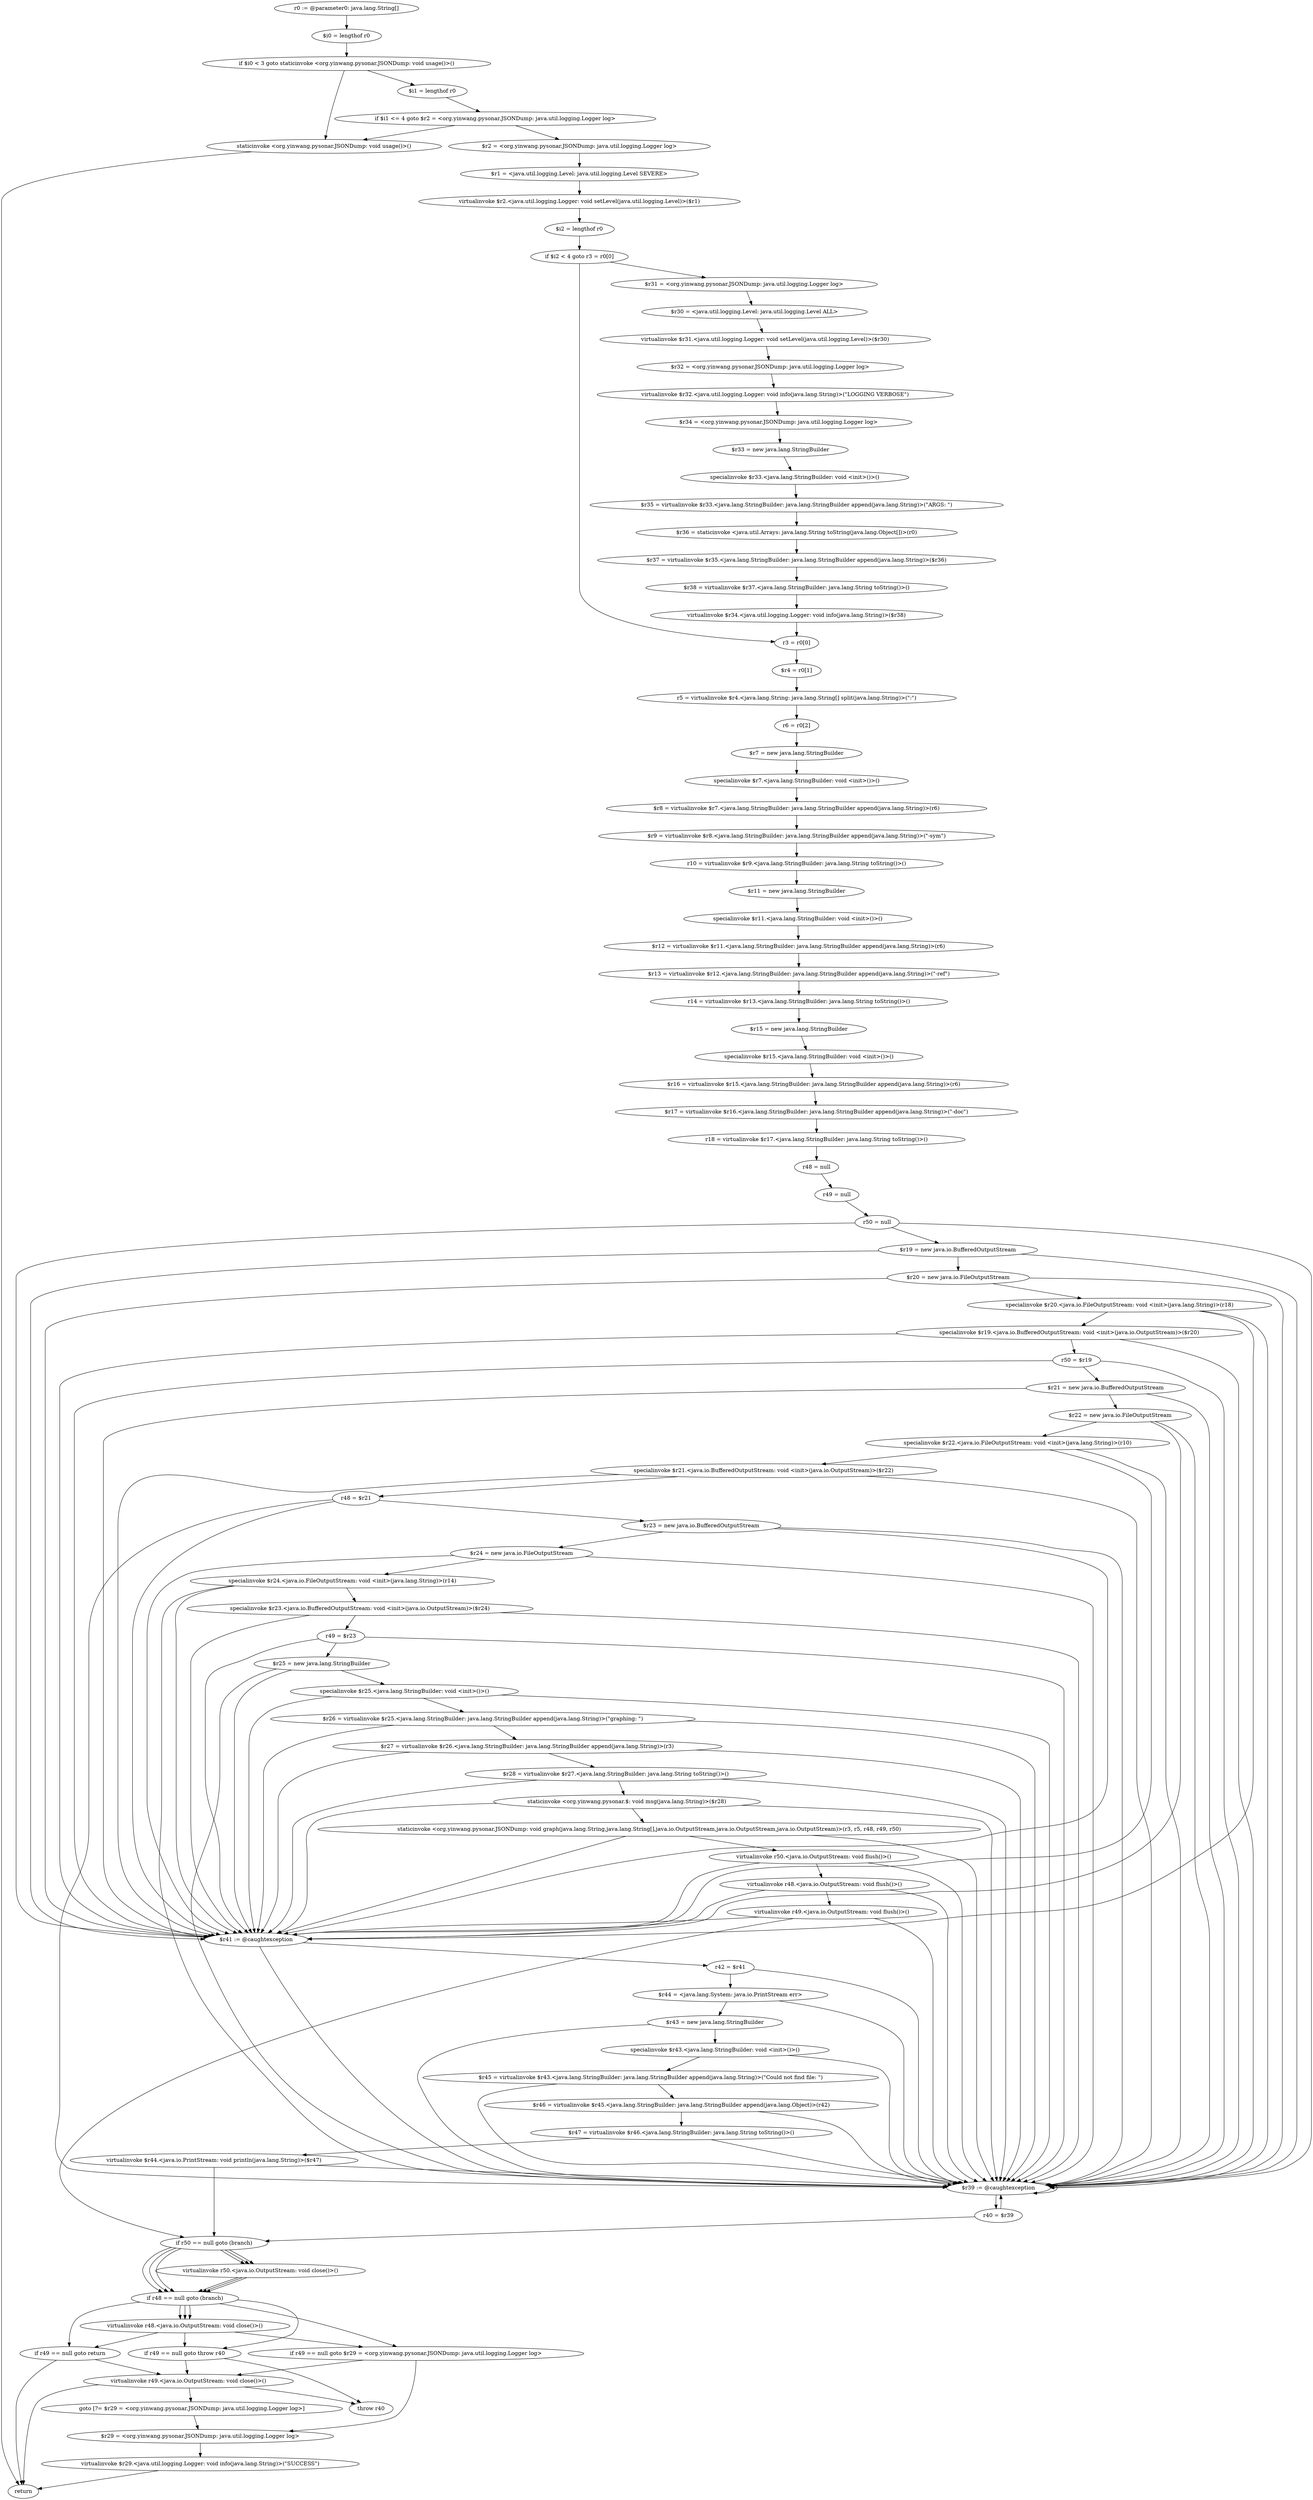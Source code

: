 digraph "unitGraph" {
    "r0 := @parameter0: java.lang.String[]"
    "$i0 = lengthof r0"
    "if $i0 < 3 goto staticinvoke <org.yinwang.pysonar.JSONDump: void usage()>()"
    "$i1 = lengthof r0"
    "if $i1 <= 4 goto $r2 = <org.yinwang.pysonar.JSONDump: java.util.logging.Logger log>"
    "staticinvoke <org.yinwang.pysonar.JSONDump: void usage()>()"
    "return"
    "$r2 = <org.yinwang.pysonar.JSONDump: java.util.logging.Logger log>"
    "$r1 = <java.util.logging.Level: java.util.logging.Level SEVERE>"
    "virtualinvoke $r2.<java.util.logging.Logger: void setLevel(java.util.logging.Level)>($r1)"
    "$i2 = lengthof r0"
    "if $i2 < 4 goto r3 = r0[0]"
    "$r31 = <org.yinwang.pysonar.JSONDump: java.util.logging.Logger log>"
    "$r30 = <java.util.logging.Level: java.util.logging.Level ALL>"
    "virtualinvoke $r31.<java.util.logging.Logger: void setLevel(java.util.logging.Level)>($r30)"
    "$r32 = <org.yinwang.pysonar.JSONDump: java.util.logging.Logger log>"
    "virtualinvoke $r32.<java.util.logging.Logger: void info(java.lang.String)>(\"LOGGING VERBOSE\")"
    "$r34 = <org.yinwang.pysonar.JSONDump: java.util.logging.Logger log>"
    "$r33 = new java.lang.StringBuilder"
    "specialinvoke $r33.<java.lang.StringBuilder: void <init>()>()"
    "$r35 = virtualinvoke $r33.<java.lang.StringBuilder: java.lang.StringBuilder append(java.lang.String)>(\"ARGS: \")"
    "$r36 = staticinvoke <java.util.Arrays: java.lang.String toString(java.lang.Object[])>(r0)"
    "$r37 = virtualinvoke $r35.<java.lang.StringBuilder: java.lang.StringBuilder append(java.lang.String)>($r36)"
    "$r38 = virtualinvoke $r37.<java.lang.StringBuilder: java.lang.String toString()>()"
    "virtualinvoke $r34.<java.util.logging.Logger: void info(java.lang.String)>($r38)"
    "r3 = r0[0]"
    "$r4 = r0[1]"
    "r5 = virtualinvoke $r4.<java.lang.String: java.lang.String[] split(java.lang.String)>(\":\")"
    "r6 = r0[2]"
    "$r7 = new java.lang.StringBuilder"
    "specialinvoke $r7.<java.lang.StringBuilder: void <init>()>()"
    "$r8 = virtualinvoke $r7.<java.lang.StringBuilder: java.lang.StringBuilder append(java.lang.String)>(r6)"
    "$r9 = virtualinvoke $r8.<java.lang.StringBuilder: java.lang.StringBuilder append(java.lang.String)>(\"-sym\")"
    "r10 = virtualinvoke $r9.<java.lang.StringBuilder: java.lang.String toString()>()"
    "$r11 = new java.lang.StringBuilder"
    "specialinvoke $r11.<java.lang.StringBuilder: void <init>()>()"
    "$r12 = virtualinvoke $r11.<java.lang.StringBuilder: java.lang.StringBuilder append(java.lang.String)>(r6)"
    "$r13 = virtualinvoke $r12.<java.lang.StringBuilder: java.lang.StringBuilder append(java.lang.String)>(\"-ref\")"
    "r14 = virtualinvoke $r13.<java.lang.StringBuilder: java.lang.String toString()>()"
    "$r15 = new java.lang.StringBuilder"
    "specialinvoke $r15.<java.lang.StringBuilder: void <init>()>()"
    "$r16 = virtualinvoke $r15.<java.lang.StringBuilder: java.lang.StringBuilder append(java.lang.String)>(r6)"
    "$r17 = virtualinvoke $r16.<java.lang.StringBuilder: java.lang.StringBuilder append(java.lang.String)>(\"-doc\")"
    "r18 = virtualinvoke $r17.<java.lang.StringBuilder: java.lang.String toString()>()"
    "r48 = null"
    "r49 = null"
    "r50 = null"
    "$r19 = new java.io.BufferedOutputStream"
    "$r20 = new java.io.FileOutputStream"
    "specialinvoke $r20.<java.io.FileOutputStream: void <init>(java.lang.String)>(r18)"
    "specialinvoke $r19.<java.io.BufferedOutputStream: void <init>(java.io.OutputStream)>($r20)"
    "r50 = $r19"
    "$r21 = new java.io.BufferedOutputStream"
    "$r22 = new java.io.FileOutputStream"
    "specialinvoke $r22.<java.io.FileOutputStream: void <init>(java.lang.String)>(r10)"
    "specialinvoke $r21.<java.io.BufferedOutputStream: void <init>(java.io.OutputStream)>($r22)"
    "r48 = $r21"
    "$r23 = new java.io.BufferedOutputStream"
    "$r24 = new java.io.FileOutputStream"
    "specialinvoke $r24.<java.io.FileOutputStream: void <init>(java.lang.String)>(r14)"
    "specialinvoke $r23.<java.io.BufferedOutputStream: void <init>(java.io.OutputStream)>($r24)"
    "r49 = $r23"
    "$r25 = new java.lang.StringBuilder"
    "specialinvoke $r25.<java.lang.StringBuilder: void <init>()>()"
    "$r26 = virtualinvoke $r25.<java.lang.StringBuilder: java.lang.StringBuilder append(java.lang.String)>(\"graphing: \")"
    "$r27 = virtualinvoke $r26.<java.lang.StringBuilder: java.lang.StringBuilder append(java.lang.String)>(r3)"
    "$r28 = virtualinvoke $r27.<java.lang.StringBuilder: java.lang.String toString()>()"
    "staticinvoke <org.yinwang.pysonar.$: void msg(java.lang.String)>($r28)"
    "staticinvoke <org.yinwang.pysonar.JSONDump: void graph(java.lang.String,java.lang.String[],java.io.OutputStream,java.io.OutputStream,java.io.OutputStream)>(r3, r5, r48, r49, r50)"
    "virtualinvoke r50.<java.io.OutputStream: void flush()>()"
    "virtualinvoke r48.<java.io.OutputStream: void flush()>()"
    "virtualinvoke r49.<java.io.OutputStream: void flush()>()"
    "if r50 == null goto (branch)"
    "virtualinvoke r50.<java.io.OutputStream: void close()>()"
    "if r48 == null goto (branch)"
    "virtualinvoke r48.<java.io.OutputStream: void close()>()"
    "if r49 == null goto $r29 = <org.yinwang.pysonar.JSONDump: java.util.logging.Logger log>"
    "virtualinvoke r49.<java.io.OutputStream: void close()>()"
    "goto [?= $r29 = <org.yinwang.pysonar.JSONDump: java.util.logging.Logger log>]"
    "$r41 := @caughtexception"
    "r42 = $r41"
    "$r44 = <java.lang.System: java.io.PrintStream err>"
    "$r43 = new java.lang.StringBuilder"
    "specialinvoke $r43.<java.lang.StringBuilder: void <init>()>()"
    "$r45 = virtualinvoke $r43.<java.lang.StringBuilder: java.lang.StringBuilder append(java.lang.String)>(\"Could not find file: \")"
    "$r46 = virtualinvoke $r45.<java.lang.StringBuilder: java.lang.StringBuilder append(java.lang.Object)>(r42)"
    "$r47 = virtualinvoke $r46.<java.lang.StringBuilder: java.lang.String toString()>()"
    "virtualinvoke $r44.<java.io.PrintStream: void println(java.lang.String)>($r47)"
    "if r49 == null goto return"
    "$r39 := @caughtexception"
    "r40 = $r39"
    "if r49 == null goto throw r40"
    "throw r40"
    "$r29 = <org.yinwang.pysonar.JSONDump: java.util.logging.Logger log>"
    "virtualinvoke $r29.<java.util.logging.Logger: void info(java.lang.String)>(\"SUCCESS\")"
    "r0 := @parameter0: java.lang.String[]"->"$i0 = lengthof r0";
    "$i0 = lengthof r0"->"if $i0 < 3 goto staticinvoke <org.yinwang.pysonar.JSONDump: void usage()>()";
    "if $i0 < 3 goto staticinvoke <org.yinwang.pysonar.JSONDump: void usage()>()"->"$i1 = lengthof r0";
    "if $i0 < 3 goto staticinvoke <org.yinwang.pysonar.JSONDump: void usage()>()"->"staticinvoke <org.yinwang.pysonar.JSONDump: void usage()>()";
    "$i1 = lengthof r0"->"if $i1 <= 4 goto $r2 = <org.yinwang.pysonar.JSONDump: java.util.logging.Logger log>";
    "if $i1 <= 4 goto $r2 = <org.yinwang.pysonar.JSONDump: java.util.logging.Logger log>"->"staticinvoke <org.yinwang.pysonar.JSONDump: void usage()>()";
    "if $i1 <= 4 goto $r2 = <org.yinwang.pysonar.JSONDump: java.util.logging.Logger log>"->"$r2 = <org.yinwang.pysonar.JSONDump: java.util.logging.Logger log>";
    "staticinvoke <org.yinwang.pysonar.JSONDump: void usage()>()"->"return";
    "$r2 = <org.yinwang.pysonar.JSONDump: java.util.logging.Logger log>"->"$r1 = <java.util.logging.Level: java.util.logging.Level SEVERE>";
    "$r1 = <java.util.logging.Level: java.util.logging.Level SEVERE>"->"virtualinvoke $r2.<java.util.logging.Logger: void setLevel(java.util.logging.Level)>($r1)";
    "virtualinvoke $r2.<java.util.logging.Logger: void setLevel(java.util.logging.Level)>($r1)"->"$i2 = lengthof r0";
    "$i2 = lengthof r0"->"if $i2 < 4 goto r3 = r0[0]";
    "if $i2 < 4 goto r3 = r0[0]"->"$r31 = <org.yinwang.pysonar.JSONDump: java.util.logging.Logger log>";
    "if $i2 < 4 goto r3 = r0[0]"->"r3 = r0[0]";
    "$r31 = <org.yinwang.pysonar.JSONDump: java.util.logging.Logger log>"->"$r30 = <java.util.logging.Level: java.util.logging.Level ALL>";
    "$r30 = <java.util.logging.Level: java.util.logging.Level ALL>"->"virtualinvoke $r31.<java.util.logging.Logger: void setLevel(java.util.logging.Level)>($r30)";
    "virtualinvoke $r31.<java.util.logging.Logger: void setLevel(java.util.logging.Level)>($r30)"->"$r32 = <org.yinwang.pysonar.JSONDump: java.util.logging.Logger log>";
    "$r32 = <org.yinwang.pysonar.JSONDump: java.util.logging.Logger log>"->"virtualinvoke $r32.<java.util.logging.Logger: void info(java.lang.String)>(\"LOGGING VERBOSE\")";
    "virtualinvoke $r32.<java.util.logging.Logger: void info(java.lang.String)>(\"LOGGING VERBOSE\")"->"$r34 = <org.yinwang.pysonar.JSONDump: java.util.logging.Logger log>";
    "$r34 = <org.yinwang.pysonar.JSONDump: java.util.logging.Logger log>"->"$r33 = new java.lang.StringBuilder";
    "$r33 = new java.lang.StringBuilder"->"specialinvoke $r33.<java.lang.StringBuilder: void <init>()>()";
    "specialinvoke $r33.<java.lang.StringBuilder: void <init>()>()"->"$r35 = virtualinvoke $r33.<java.lang.StringBuilder: java.lang.StringBuilder append(java.lang.String)>(\"ARGS: \")";
    "$r35 = virtualinvoke $r33.<java.lang.StringBuilder: java.lang.StringBuilder append(java.lang.String)>(\"ARGS: \")"->"$r36 = staticinvoke <java.util.Arrays: java.lang.String toString(java.lang.Object[])>(r0)";
    "$r36 = staticinvoke <java.util.Arrays: java.lang.String toString(java.lang.Object[])>(r0)"->"$r37 = virtualinvoke $r35.<java.lang.StringBuilder: java.lang.StringBuilder append(java.lang.String)>($r36)";
    "$r37 = virtualinvoke $r35.<java.lang.StringBuilder: java.lang.StringBuilder append(java.lang.String)>($r36)"->"$r38 = virtualinvoke $r37.<java.lang.StringBuilder: java.lang.String toString()>()";
    "$r38 = virtualinvoke $r37.<java.lang.StringBuilder: java.lang.String toString()>()"->"virtualinvoke $r34.<java.util.logging.Logger: void info(java.lang.String)>($r38)";
    "virtualinvoke $r34.<java.util.logging.Logger: void info(java.lang.String)>($r38)"->"r3 = r0[0]";
    "r3 = r0[0]"->"$r4 = r0[1]";
    "$r4 = r0[1]"->"r5 = virtualinvoke $r4.<java.lang.String: java.lang.String[] split(java.lang.String)>(\":\")";
    "r5 = virtualinvoke $r4.<java.lang.String: java.lang.String[] split(java.lang.String)>(\":\")"->"r6 = r0[2]";
    "r6 = r0[2]"->"$r7 = new java.lang.StringBuilder";
    "$r7 = new java.lang.StringBuilder"->"specialinvoke $r7.<java.lang.StringBuilder: void <init>()>()";
    "specialinvoke $r7.<java.lang.StringBuilder: void <init>()>()"->"$r8 = virtualinvoke $r7.<java.lang.StringBuilder: java.lang.StringBuilder append(java.lang.String)>(r6)";
    "$r8 = virtualinvoke $r7.<java.lang.StringBuilder: java.lang.StringBuilder append(java.lang.String)>(r6)"->"$r9 = virtualinvoke $r8.<java.lang.StringBuilder: java.lang.StringBuilder append(java.lang.String)>(\"-sym\")";
    "$r9 = virtualinvoke $r8.<java.lang.StringBuilder: java.lang.StringBuilder append(java.lang.String)>(\"-sym\")"->"r10 = virtualinvoke $r9.<java.lang.StringBuilder: java.lang.String toString()>()";
    "r10 = virtualinvoke $r9.<java.lang.StringBuilder: java.lang.String toString()>()"->"$r11 = new java.lang.StringBuilder";
    "$r11 = new java.lang.StringBuilder"->"specialinvoke $r11.<java.lang.StringBuilder: void <init>()>()";
    "specialinvoke $r11.<java.lang.StringBuilder: void <init>()>()"->"$r12 = virtualinvoke $r11.<java.lang.StringBuilder: java.lang.StringBuilder append(java.lang.String)>(r6)";
    "$r12 = virtualinvoke $r11.<java.lang.StringBuilder: java.lang.StringBuilder append(java.lang.String)>(r6)"->"$r13 = virtualinvoke $r12.<java.lang.StringBuilder: java.lang.StringBuilder append(java.lang.String)>(\"-ref\")";
    "$r13 = virtualinvoke $r12.<java.lang.StringBuilder: java.lang.StringBuilder append(java.lang.String)>(\"-ref\")"->"r14 = virtualinvoke $r13.<java.lang.StringBuilder: java.lang.String toString()>()";
    "r14 = virtualinvoke $r13.<java.lang.StringBuilder: java.lang.String toString()>()"->"$r15 = new java.lang.StringBuilder";
    "$r15 = new java.lang.StringBuilder"->"specialinvoke $r15.<java.lang.StringBuilder: void <init>()>()";
    "specialinvoke $r15.<java.lang.StringBuilder: void <init>()>()"->"$r16 = virtualinvoke $r15.<java.lang.StringBuilder: java.lang.StringBuilder append(java.lang.String)>(r6)";
    "$r16 = virtualinvoke $r15.<java.lang.StringBuilder: java.lang.StringBuilder append(java.lang.String)>(r6)"->"$r17 = virtualinvoke $r16.<java.lang.StringBuilder: java.lang.StringBuilder append(java.lang.String)>(\"-doc\")";
    "$r17 = virtualinvoke $r16.<java.lang.StringBuilder: java.lang.StringBuilder append(java.lang.String)>(\"-doc\")"->"r18 = virtualinvoke $r17.<java.lang.StringBuilder: java.lang.String toString()>()";
    "r18 = virtualinvoke $r17.<java.lang.StringBuilder: java.lang.String toString()>()"->"r48 = null";
    "r48 = null"->"r49 = null";
    "r49 = null"->"r50 = null";
    "r50 = null"->"$r41 := @caughtexception";
    "r50 = null"->"$r39 := @caughtexception";
    "r50 = null"->"$r19 = new java.io.BufferedOutputStream";
    "$r19 = new java.io.BufferedOutputStream"->"$r41 := @caughtexception";
    "$r19 = new java.io.BufferedOutputStream"->"$r39 := @caughtexception";
    "$r19 = new java.io.BufferedOutputStream"->"$r20 = new java.io.FileOutputStream";
    "$r20 = new java.io.FileOutputStream"->"$r41 := @caughtexception";
    "$r20 = new java.io.FileOutputStream"->"$r39 := @caughtexception";
    "$r20 = new java.io.FileOutputStream"->"specialinvoke $r20.<java.io.FileOutputStream: void <init>(java.lang.String)>(r18)";
    "specialinvoke $r20.<java.io.FileOutputStream: void <init>(java.lang.String)>(r18)"->"$r41 := @caughtexception";
    "specialinvoke $r20.<java.io.FileOutputStream: void <init>(java.lang.String)>(r18)"->"$r39 := @caughtexception";
    "specialinvoke $r20.<java.io.FileOutputStream: void <init>(java.lang.String)>(r18)"->"specialinvoke $r19.<java.io.BufferedOutputStream: void <init>(java.io.OutputStream)>($r20)";
    "specialinvoke $r19.<java.io.BufferedOutputStream: void <init>(java.io.OutputStream)>($r20)"->"$r41 := @caughtexception";
    "specialinvoke $r19.<java.io.BufferedOutputStream: void <init>(java.io.OutputStream)>($r20)"->"$r39 := @caughtexception";
    "specialinvoke $r19.<java.io.BufferedOutputStream: void <init>(java.io.OutputStream)>($r20)"->"r50 = $r19";
    "r50 = $r19"->"$r41 := @caughtexception";
    "r50 = $r19"->"$r39 := @caughtexception";
    "r50 = $r19"->"$r21 = new java.io.BufferedOutputStream";
    "$r21 = new java.io.BufferedOutputStream"->"$r41 := @caughtexception";
    "$r21 = new java.io.BufferedOutputStream"->"$r39 := @caughtexception";
    "$r21 = new java.io.BufferedOutputStream"->"$r22 = new java.io.FileOutputStream";
    "$r22 = new java.io.FileOutputStream"->"$r41 := @caughtexception";
    "$r22 = new java.io.FileOutputStream"->"$r39 := @caughtexception";
    "$r22 = new java.io.FileOutputStream"->"specialinvoke $r22.<java.io.FileOutputStream: void <init>(java.lang.String)>(r10)";
    "specialinvoke $r22.<java.io.FileOutputStream: void <init>(java.lang.String)>(r10)"->"$r41 := @caughtexception";
    "specialinvoke $r22.<java.io.FileOutputStream: void <init>(java.lang.String)>(r10)"->"$r39 := @caughtexception";
    "specialinvoke $r22.<java.io.FileOutputStream: void <init>(java.lang.String)>(r10)"->"specialinvoke $r21.<java.io.BufferedOutputStream: void <init>(java.io.OutputStream)>($r22)";
    "specialinvoke $r21.<java.io.BufferedOutputStream: void <init>(java.io.OutputStream)>($r22)"->"$r41 := @caughtexception";
    "specialinvoke $r21.<java.io.BufferedOutputStream: void <init>(java.io.OutputStream)>($r22)"->"$r39 := @caughtexception";
    "specialinvoke $r21.<java.io.BufferedOutputStream: void <init>(java.io.OutputStream)>($r22)"->"r48 = $r21";
    "r48 = $r21"->"$r41 := @caughtexception";
    "r48 = $r21"->"$r39 := @caughtexception";
    "r48 = $r21"->"$r23 = new java.io.BufferedOutputStream";
    "$r23 = new java.io.BufferedOutputStream"->"$r41 := @caughtexception";
    "$r23 = new java.io.BufferedOutputStream"->"$r39 := @caughtexception";
    "$r23 = new java.io.BufferedOutputStream"->"$r24 = new java.io.FileOutputStream";
    "$r24 = new java.io.FileOutputStream"->"$r41 := @caughtexception";
    "$r24 = new java.io.FileOutputStream"->"$r39 := @caughtexception";
    "$r24 = new java.io.FileOutputStream"->"specialinvoke $r24.<java.io.FileOutputStream: void <init>(java.lang.String)>(r14)";
    "specialinvoke $r24.<java.io.FileOutputStream: void <init>(java.lang.String)>(r14)"->"$r41 := @caughtexception";
    "specialinvoke $r24.<java.io.FileOutputStream: void <init>(java.lang.String)>(r14)"->"$r39 := @caughtexception";
    "specialinvoke $r24.<java.io.FileOutputStream: void <init>(java.lang.String)>(r14)"->"specialinvoke $r23.<java.io.BufferedOutputStream: void <init>(java.io.OutputStream)>($r24)";
    "specialinvoke $r23.<java.io.BufferedOutputStream: void <init>(java.io.OutputStream)>($r24)"->"$r41 := @caughtexception";
    "specialinvoke $r23.<java.io.BufferedOutputStream: void <init>(java.io.OutputStream)>($r24)"->"$r39 := @caughtexception";
    "specialinvoke $r23.<java.io.BufferedOutputStream: void <init>(java.io.OutputStream)>($r24)"->"r49 = $r23";
    "r49 = $r23"->"$r41 := @caughtexception";
    "r49 = $r23"->"$r39 := @caughtexception";
    "r49 = $r23"->"$r25 = new java.lang.StringBuilder";
    "$r25 = new java.lang.StringBuilder"->"$r41 := @caughtexception";
    "$r25 = new java.lang.StringBuilder"->"$r39 := @caughtexception";
    "$r25 = new java.lang.StringBuilder"->"specialinvoke $r25.<java.lang.StringBuilder: void <init>()>()";
    "specialinvoke $r25.<java.lang.StringBuilder: void <init>()>()"->"$r41 := @caughtexception";
    "specialinvoke $r25.<java.lang.StringBuilder: void <init>()>()"->"$r39 := @caughtexception";
    "specialinvoke $r25.<java.lang.StringBuilder: void <init>()>()"->"$r26 = virtualinvoke $r25.<java.lang.StringBuilder: java.lang.StringBuilder append(java.lang.String)>(\"graphing: \")";
    "$r26 = virtualinvoke $r25.<java.lang.StringBuilder: java.lang.StringBuilder append(java.lang.String)>(\"graphing: \")"->"$r41 := @caughtexception";
    "$r26 = virtualinvoke $r25.<java.lang.StringBuilder: java.lang.StringBuilder append(java.lang.String)>(\"graphing: \")"->"$r39 := @caughtexception";
    "$r26 = virtualinvoke $r25.<java.lang.StringBuilder: java.lang.StringBuilder append(java.lang.String)>(\"graphing: \")"->"$r27 = virtualinvoke $r26.<java.lang.StringBuilder: java.lang.StringBuilder append(java.lang.String)>(r3)";
    "$r27 = virtualinvoke $r26.<java.lang.StringBuilder: java.lang.StringBuilder append(java.lang.String)>(r3)"->"$r41 := @caughtexception";
    "$r27 = virtualinvoke $r26.<java.lang.StringBuilder: java.lang.StringBuilder append(java.lang.String)>(r3)"->"$r39 := @caughtexception";
    "$r27 = virtualinvoke $r26.<java.lang.StringBuilder: java.lang.StringBuilder append(java.lang.String)>(r3)"->"$r28 = virtualinvoke $r27.<java.lang.StringBuilder: java.lang.String toString()>()";
    "$r28 = virtualinvoke $r27.<java.lang.StringBuilder: java.lang.String toString()>()"->"$r41 := @caughtexception";
    "$r28 = virtualinvoke $r27.<java.lang.StringBuilder: java.lang.String toString()>()"->"$r39 := @caughtexception";
    "$r28 = virtualinvoke $r27.<java.lang.StringBuilder: java.lang.String toString()>()"->"staticinvoke <org.yinwang.pysonar.$: void msg(java.lang.String)>($r28)";
    "staticinvoke <org.yinwang.pysonar.$: void msg(java.lang.String)>($r28)"->"$r41 := @caughtexception";
    "staticinvoke <org.yinwang.pysonar.$: void msg(java.lang.String)>($r28)"->"$r39 := @caughtexception";
    "staticinvoke <org.yinwang.pysonar.$: void msg(java.lang.String)>($r28)"->"staticinvoke <org.yinwang.pysonar.JSONDump: void graph(java.lang.String,java.lang.String[],java.io.OutputStream,java.io.OutputStream,java.io.OutputStream)>(r3, r5, r48, r49, r50)";
    "staticinvoke <org.yinwang.pysonar.JSONDump: void graph(java.lang.String,java.lang.String[],java.io.OutputStream,java.io.OutputStream,java.io.OutputStream)>(r3, r5, r48, r49, r50)"->"$r41 := @caughtexception";
    "staticinvoke <org.yinwang.pysonar.JSONDump: void graph(java.lang.String,java.lang.String[],java.io.OutputStream,java.io.OutputStream,java.io.OutputStream)>(r3, r5, r48, r49, r50)"->"$r39 := @caughtexception";
    "staticinvoke <org.yinwang.pysonar.JSONDump: void graph(java.lang.String,java.lang.String[],java.io.OutputStream,java.io.OutputStream,java.io.OutputStream)>(r3, r5, r48, r49, r50)"->"virtualinvoke r50.<java.io.OutputStream: void flush()>()";
    "virtualinvoke r50.<java.io.OutputStream: void flush()>()"->"$r41 := @caughtexception";
    "virtualinvoke r50.<java.io.OutputStream: void flush()>()"->"$r39 := @caughtexception";
    "virtualinvoke r50.<java.io.OutputStream: void flush()>()"->"virtualinvoke r48.<java.io.OutputStream: void flush()>()";
    "virtualinvoke r48.<java.io.OutputStream: void flush()>()"->"$r41 := @caughtexception";
    "virtualinvoke r48.<java.io.OutputStream: void flush()>()"->"$r39 := @caughtexception";
    "virtualinvoke r48.<java.io.OutputStream: void flush()>()"->"virtualinvoke r49.<java.io.OutputStream: void flush()>()";
    "virtualinvoke r49.<java.io.OutputStream: void flush()>()"->"$r41 := @caughtexception";
    "virtualinvoke r49.<java.io.OutputStream: void flush()>()"->"$r39 := @caughtexception";
    "virtualinvoke r49.<java.io.OutputStream: void flush()>()"->"if r50 == null goto (branch)";
    "if r50 == null goto (branch)"->"virtualinvoke r50.<java.io.OutputStream: void close()>()";
    "if r50 == null goto (branch)"->"if r48 == null goto (branch)";
    "virtualinvoke r50.<java.io.OutputStream: void close()>()"->"if r48 == null goto (branch)";
    "if r48 == null goto (branch)"->"virtualinvoke r48.<java.io.OutputStream: void close()>()";
    "if r48 == null goto (branch)"->"if r49 == null goto $r29 = <org.yinwang.pysonar.JSONDump: java.util.logging.Logger log>";
    "virtualinvoke r48.<java.io.OutputStream: void close()>()"->"if r49 == null goto $r29 = <org.yinwang.pysonar.JSONDump: java.util.logging.Logger log>";
    "if r49 == null goto $r29 = <org.yinwang.pysonar.JSONDump: java.util.logging.Logger log>"->"virtualinvoke r49.<java.io.OutputStream: void close()>()";
    "if r49 == null goto $r29 = <org.yinwang.pysonar.JSONDump: java.util.logging.Logger log>"->"$r29 = <org.yinwang.pysonar.JSONDump: java.util.logging.Logger log>";
    "virtualinvoke r49.<java.io.OutputStream: void close()>()"->"goto [?= $r29 = <org.yinwang.pysonar.JSONDump: java.util.logging.Logger log>]";
    "goto [?= $r29 = <org.yinwang.pysonar.JSONDump: java.util.logging.Logger log>]"->"$r29 = <org.yinwang.pysonar.JSONDump: java.util.logging.Logger log>";
    "$r41 := @caughtexception"->"r42 = $r41";
    "$r41 := @caughtexception"->"$r39 := @caughtexception";
    "r42 = $r41"->"$r44 = <java.lang.System: java.io.PrintStream err>";
    "r42 = $r41"->"$r39 := @caughtexception";
    "$r44 = <java.lang.System: java.io.PrintStream err>"->"$r43 = new java.lang.StringBuilder";
    "$r44 = <java.lang.System: java.io.PrintStream err>"->"$r39 := @caughtexception";
    "$r43 = new java.lang.StringBuilder"->"specialinvoke $r43.<java.lang.StringBuilder: void <init>()>()";
    "$r43 = new java.lang.StringBuilder"->"$r39 := @caughtexception";
    "specialinvoke $r43.<java.lang.StringBuilder: void <init>()>()"->"$r45 = virtualinvoke $r43.<java.lang.StringBuilder: java.lang.StringBuilder append(java.lang.String)>(\"Could not find file: \")";
    "specialinvoke $r43.<java.lang.StringBuilder: void <init>()>()"->"$r39 := @caughtexception";
    "$r45 = virtualinvoke $r43.<java.lang.StringBuilder: java.lang.StringBuilder append(java.lang.String)>(\"Could not find file: \")"->"$r46 = virtualinvoke $r45.<java.lang.StringBuilder: java.lang.StringBuilder append(java.lang.Object)>(r42)";
    "$r45 = virtualinvoke $r43.<java.lang.StringBuilder: java.lang.StringBuilder append(java.lang.String)>(\"Could not find file: \")"->"$r39 := @caughtexception";
    "$r46 = virtualinvoke $r45.<java.lang.StringBuilder: java.lang.StringBuilder append(java.lang.Object)>(r42)"->"$r47 = virtualinvoke $r46.<java.lang.StringBuilder: java.lang.String toString()>()";
    "$r46 = virtualinvoke $r45.<java.lang.StringBuilder: java.lang.StringBuilder append(java.lang.Object)>(r42)"->"$r39 := @caughtexception";
    "$r47 = virtualinvoke $r46.<java.lang.StringBuilder: java.lang.String toString()>()"->"virtualinvoke $r44.<java.io.PrintStream: void println(java.lang.String)>($r47)";
    "$r47 = virtualinvoke $r46.<java.lang.StringBuilder: java.lang.String toString()>()"->"$r39 := @caughtexception";
    "virtualinvoke $r44.<java.io.PrintStream: void println(java.lang.String)>($r47)"->"if r50 == null goto (branch)";
    "virtualinvoke $r44.<java.io.PrintStream: void println(java.lang.String)>($r47)"->"$r39 := @caughtexception";
    "if r50 == null goto (branch)"->"virtualinvoke r50.<java.io.OutputStream: void close()>()";
    "if r50 == null goto (branch)"->"if r48 == null goto (branch)";
    "virtualinvoke r50.<java.io.OutputStream: void close()>()"->"if r48 == null goto (branch)";
    "if r48 == null goto (branch)"->"virtualinvoke r48.<java.io.OutputStream: void close()>()";
    "if r48 == null goto (branch)"->"if r49 == null goto return";
    "virtualinvoke r48.<java.io.OutputStream: void close()>()"->"if r49 == null goto return";
    "if r49 == null goto return"->"virtualinvoke r49.<java.io.OutputStream: void close()>()";
    "if r49 == null goto return"->"return";
    "virtualinvoke r49.<java.io.OutputStream: void close()>()"->"return";
    "$r39 := @caughtexception"->"r40 = $r39";
    "$r39 := @caughtexception"->"$r39 := @caughtexception";
    "r40 = $r39"->"if r50 == null goto (branch)";
    "r40 = $r39"->"$r39 := @caughtexception";
    "if r50 == null goto (branch)"->"virtualinvoke r50.<java.io.OutputStream: void close()>()";
    "if r50 == null goto (branch)"->"if r48 == null goto (branch)";
    "virtualinvoke r50.<java.io.OutputStream: void close()>()"->"if r48 == null goto (branch)";
    "if r48 == null goto (branch)"->"virtualinvoke r48.<java.io.OutputStream: void close()>()";
    "if r48 == null goto (branch)"->"if r49 == null goto throw r40";
    "virtualinvoke r48.<java.io.OutputStream: void close()>()"->"if r49 == null goto throw r40";
    "if r49 == null goto throw r40"->"virtualinvoke r49.<java.io.OutputStream: void close()>()";
    "if r49 == null goto throw r40"->"throw r40";
    "virtualinvoke r49.<java.io.OutputStream: void close()>()"->"throw r40";
    "$r29 = <org.yinwang.pysonar.JSONDump: java.util.logging.Logger log>"->"virtualinvoke $r29.<java.util.logging.Logger: void info(java.lang.String)>(\"SUCCESS\")";
    "virtualinvoke $r29.<java.util.logging.Logger: void info(java.lang.String)>(\"SUCCESS\")"->"return";
}
